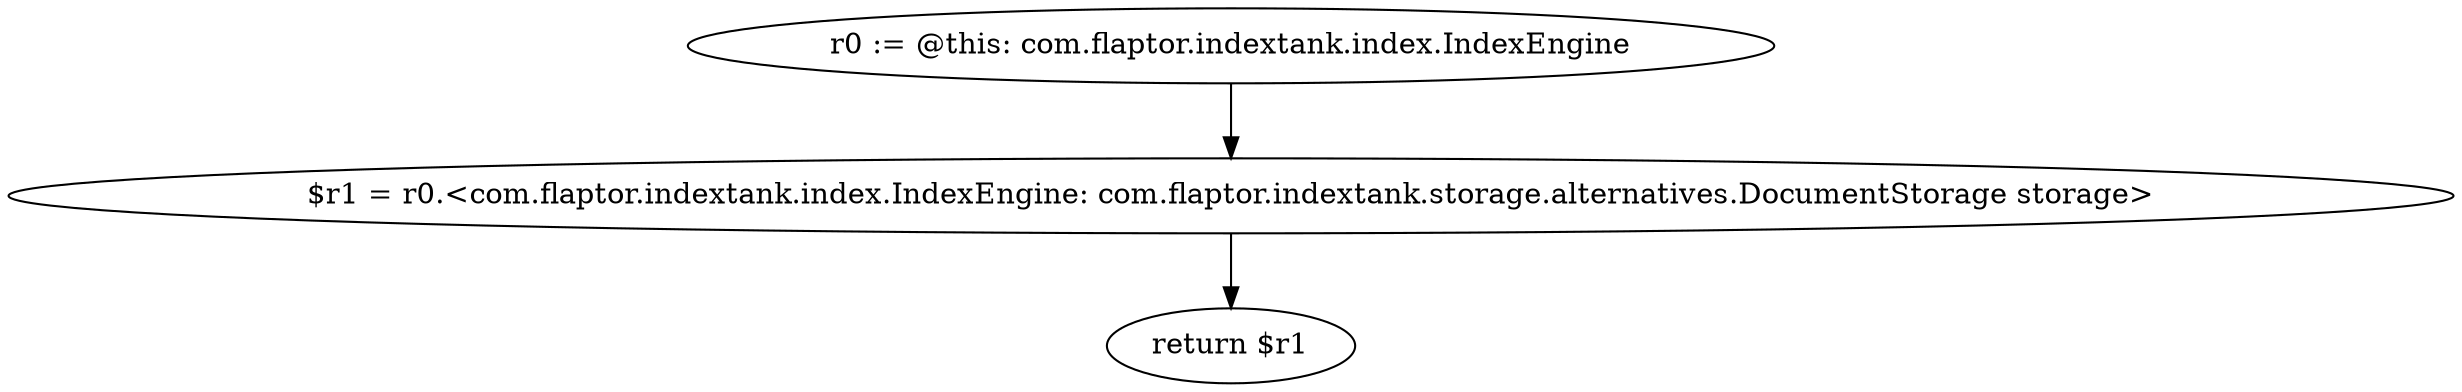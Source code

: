 digraph "unitGraph" {
    "r0 := @this: com.flaptor.indextank.index.IndexEngine"
    "$r1 = r0.<com.flaptor.indextank.index.IndexEngine: com.flaptor.indextank.storage.alternatives.DocumentStorage storage>"
    "return $r1"
    "r0 := @this: com.flaptor.indextank.index.IndexEngine"->"$r1 = r0.<com.flaptor.indextank.index.IndexEngine: com.flaptor.indextank.storage.alternatives.DocumentStorage storage>";
    "$r1 = r0.<com.flaptor.indextank.index.IndexEngine: com.flaptor.indextank.storage.alternatives.DocumentStorage storage>"->"return $r1";
}
